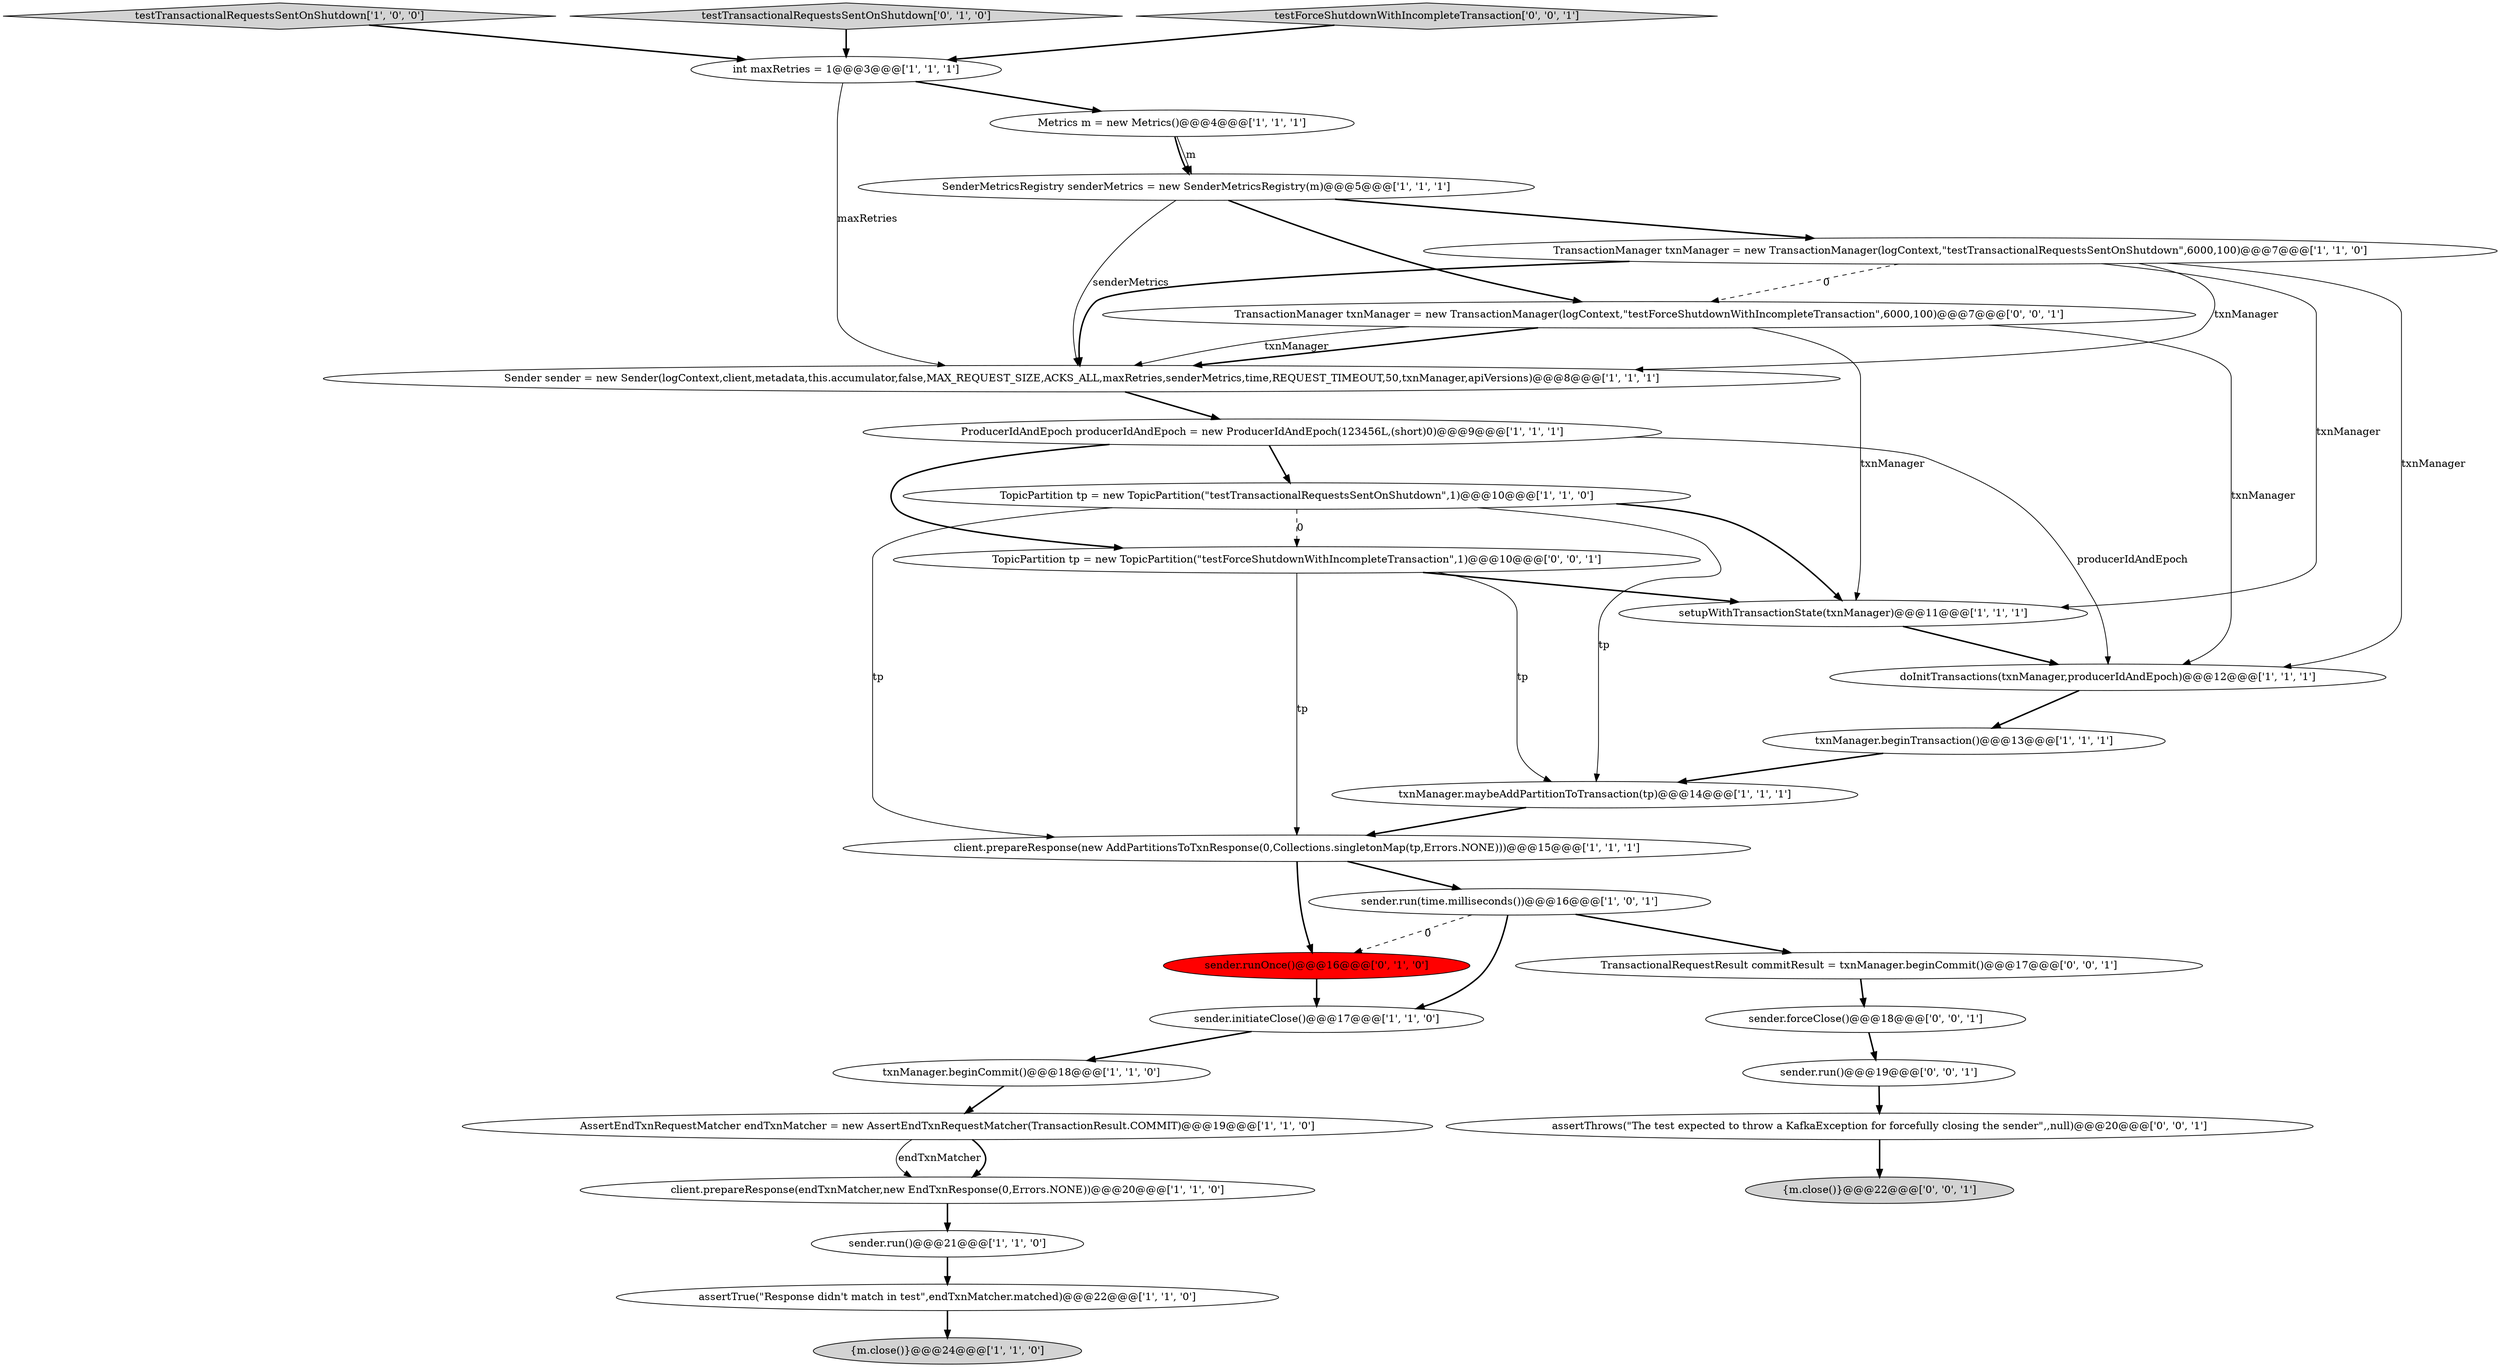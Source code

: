 digraph {
2 [style = filled, label = "testTransactionalRequestsSentOnShutdown['1', '0', '0']", fillcolor = lightgray, shape = diamond image = "AAA0AAABBB1BBB"];
7 [style = filled, label = "client.prepareResponse(endTxnMatcher,new EndTxnResponse(0,Errors.NONE))@@@20@@@['1', '1', '0']", fillcolor = white, shape = ellipse image = "AAA0AAABBB1BBB"];
22 [style = filled, label = "testTransactionalRequestsSentOnShutdown['0', '1', '0']", fillcolor = lightgray, shape = diamond image = "AAA0AAABBB2BBB"];
15 [style = filled, label = "sender.run(time.milliseconds())@@@16@@@['1', '0', '1']", fillcolor = white, shape = ellipse image = "AAA0AAABBB1BBB"];
19 [style = filled, label = "TransactionManager txnManager = new TransactionManager(logContext,\"testTransactionalRequestsSentOnShutdown\",6000,100)@@@7@@@['1', '1', '0']", fillcolor = white, shape = ellipse image = "AAA0AAABBB1BBB"];
23 [style = filled, label = "TransactionalRequestResult commitResult = txnManager.beginCommit()@@@17@@@['0', '0', '1']", fillcolor = white, shape = ellipse image = "AAA0AAABBB3BBB"];
27 [style = filled, label = "TransactionManager txnManager = new TransactionManager(logContext,\"testForceShutdownWithIncompleteTransaction\",6000,100)@@@7@@@['0', '0', '1']", fillcolor = white, shape = ellipse image = "AAA0AAABBB3BBB"];
21 [style = filled, label = "sender.runOnce()@@@16@@@['0', '1', '0']", fillcolor = red, shape = ellipse image = "AAA1AAABBB2BBB"];
0 [style = filled, label = "TopicPartition tp = new TopicPartition(\"testTransactionalRequestsSentOnShutdown\",1)@@@10@@@['1', '1', '0']", fillcolor = white, shape = ellipse image = "AAA0AAABBB1BBB"];
10 [style = filled, label = "SenderMetricsRegistry senderMetrics = new SenderMetricsRegistry(m)@@@5@@@['1', '1', '1']", fillcolor = white, shape = ellipse image = "AAA0AAABBB1BBB"];
30 [style = filled, label = "testForceShutdownWithIncompleteTransaction['0', '0', '1']", fillcolor = lightgray, shape = diamond image = "AAA0AAABBB3BBB"];
12 [style = filled, label = "setupWithTransactionState(txnManager)@@@11@@@['1', '1', '1']", fillcolor = white, shape = ellipse image = "AAA0AAABBB1BBB"];
1 [style = filled, label = "doInitTransactions(txnManager,producerIdAndEpoch)@@@12@@@['1', '1', '1']", fillcolor = white, shape = ellipse image = "AAA0AAABBB1BBB"];
25 [style = filled, label = "sender.forceClose()@@@18@@@['0', '0', '1']", fillcolor = white, shape = ellipse image = "AAA0AAABBB3BBB"];
9 [style = filled, label = "Metrics m = new Metrics()@@@4@@@['1', '1', '1']", fillcolor = white, shape = ellipse image = "AAA0AAABBB1BBB"];
18 [style = filled, label = "{m.close()}@@@24@@@['1', '1', '0']", fillcolor = lightgray, shape = ellipse image = "AAA0AAABBB1BBB"];
28 [style = filled, label = "TopicPartition tp = new TopicPartition(\"testForceShutdownWithIncompleteTransaction\",1)@@@10@@@['0', '0', '1']", fillcolor = white, shape = ellipse image = "AAA0AAABBB3BBB"];
29 [style = filled, label = "assertThrows(\"The test expected to throw a KafkaException for forcefully closing the sender\",,null)@@@20@@@['0', '0', '1']", fillcolor = white, shape = ellipse image = "AAA0AAABBB3BBB"];
13 [style = filled, label = "AssertEndTxnRequestMatcher endTxnMatcher = new AssertEndTxnRequestMatcher(TransactionResult.COMMIT)@@@19@@@['1', '1', '0']", fillcolor = white, shape = ellipse image = "AAA0AAABBB1BBB"];
16 [style = filled, label = "Sender sender = new Sender(logContext,client,metadata,this.accumulator,false,MAX_REQUEST_SIZE,ACKS_ALL,maxRetries,senderMetrics,time,REQUEST_TIMEOUT,50,txnManager,apiVersions)@@@8@@@['1', '1', '1']", fillcolor = white, shape = ellipse image = "AAA0AAABBB1BBB"];
6 [style = filled, label = "txnManager.beginTransaction()@@@13@@@['1', '1', '1']", fillcolor = white, shape = ellipse image = "AAA0AAABBB1BBB"];
3 [style = filled, label = "client.prepareResponse(new AddPartitionsToTxnResponse(0,Collections.singletonMap(tp,Errors.NONE)))@@@15@@@['1', '1', '1']", fillcolor = white, shape = ellipse image = "AAA0AAABBB1BBB"];
14 [style = filled, label = "sender.run()@@@21@@@['1', '1', '0']", fillcolor = white, shape = ellipse image = "AAA0AAABBB1BBB"];
26 [style = filled, label = "sender.run()@@@19@@@['0', '0', '1']", fillcolor = white, shape = ellipse image = "AAA0AAABBB3BBB"];
11 [style = filled, label = "sender.initiateClose()@@@17@@@['1', '1', '0']", fillcolor = white, shape = ellipse image = "AAA0AAABBB1BBB"];
4 [style = filled, label = "assertTrue(\"Response didn't match in test\",endTxnMatcher.matched)@@@22@@@['1', '1', '0']", fillcolor = white, shape = ellipse image = "AAA0AAABBB1BBB"];
5 [style = filled, label = "txnManager.maybeAddPartitionToTransaction(tp)@@@14@@@['1', '1', '1']", fillcolor = white, shape = ellipse image = "AAA0AAABBB1BBB"];
24 [style = filled, label = "{m.close()}@@@22@@@['0', '0', '1']", fillcolor = lightgray, shape = ellipse image = "AAA0AAABBB3BBB"];
20 [style = filled, label = "int maxRetries = 1@@@3@@@['1', '1', '1']", fillcolor = white, shape = ellipse image = "AAA0AAABBB1BBB"];
8 [style = filled, label = "txnManager.beginCommit()@@@18@@@['1', '1', '0']", fillcolor = white, shape = ellipse image = "AAA0AAABBB1BBB"];
17 [style = filled, label = "ProducerIdAndEpoch producerIdAndEpoch = new ProducerIdAndEpoch(123456L,(short)0)@@@9@@@['1', '1', '1']", fillcolor = white, shape = ellipse image = "AAA0AAABBB1BBB"];
19->12 [style = solid, label="txnManager"];
5->3 [style = bold, label=""];
17->1 [style = solid, label="producerIdAndEpoch"];
19->27 [style = dashed, label="0"];
15->23 [style = bold, label=""];
23->25 [style = bold, label=""];
2->20 [style = bold, label=""];
10->16 [style = solid, label="senderMetrics"];
27->12 [style = solid, label="txnManager"];
20->9 [style = bold, label=""];
30->20 [style = bold, label=""];
10->27 [style = bold, label=""];
10->19 [style = bold, label=""];
0->12 [style = bold, label=""];
26->29 [style = bold, label=""];
15->21 [style = dashed, label="0"];
0->3 [style = solid, label="tp"];
4->18 [style = bold, label=""];
3->15 [style = bold, label=""];
16->17 [style = bold, label=""];
9->10 [style = bold, label=""];
27->16 [style = bold, label=""];
28->12 [style = bold, label=""];
20->16 [style = solid, label="maxRetries"];
12->1 [style = bold, label=""];
0->28 [style = dashed, label="0"];
19->16 [style = bold, label=""];
19->16 [style = solid, label="txnManager"];
7->14 [style = bold, label=""];
27->16 [style = solid, label="txnManager"];
28->5 [style = solid, label="tp"];
6->5 [style = bold, label=""];
17->28 [style = bold, label=""];
1->6 [style = bold, label=""];
17->0 [style = bold, label=""];
15->11 [style = bold, label=""];
22->20 [style = bold, label=""];
21->11 [style = bold, label=""];
0->5 [style = solid, label="tp"];
13->7 [style = bold, label=""];
25->26 [style = bold, label=""];
9->10 [style = solid, label="m"];
27->1 [style = solid, label="txnManager"];
28->3 [style = solid, label="tp"];
11->8 [style = bold, label=""];
3->21 [style = bold, label=""];
29->24 [style = bold, label=""];
19->1 [style = solid, label="txnManager"];
8->13 [style = bold, label=""];
14->4 [style = bold, label=""];
13->7 [style = solid, label="endTxnMatcher"];
}
